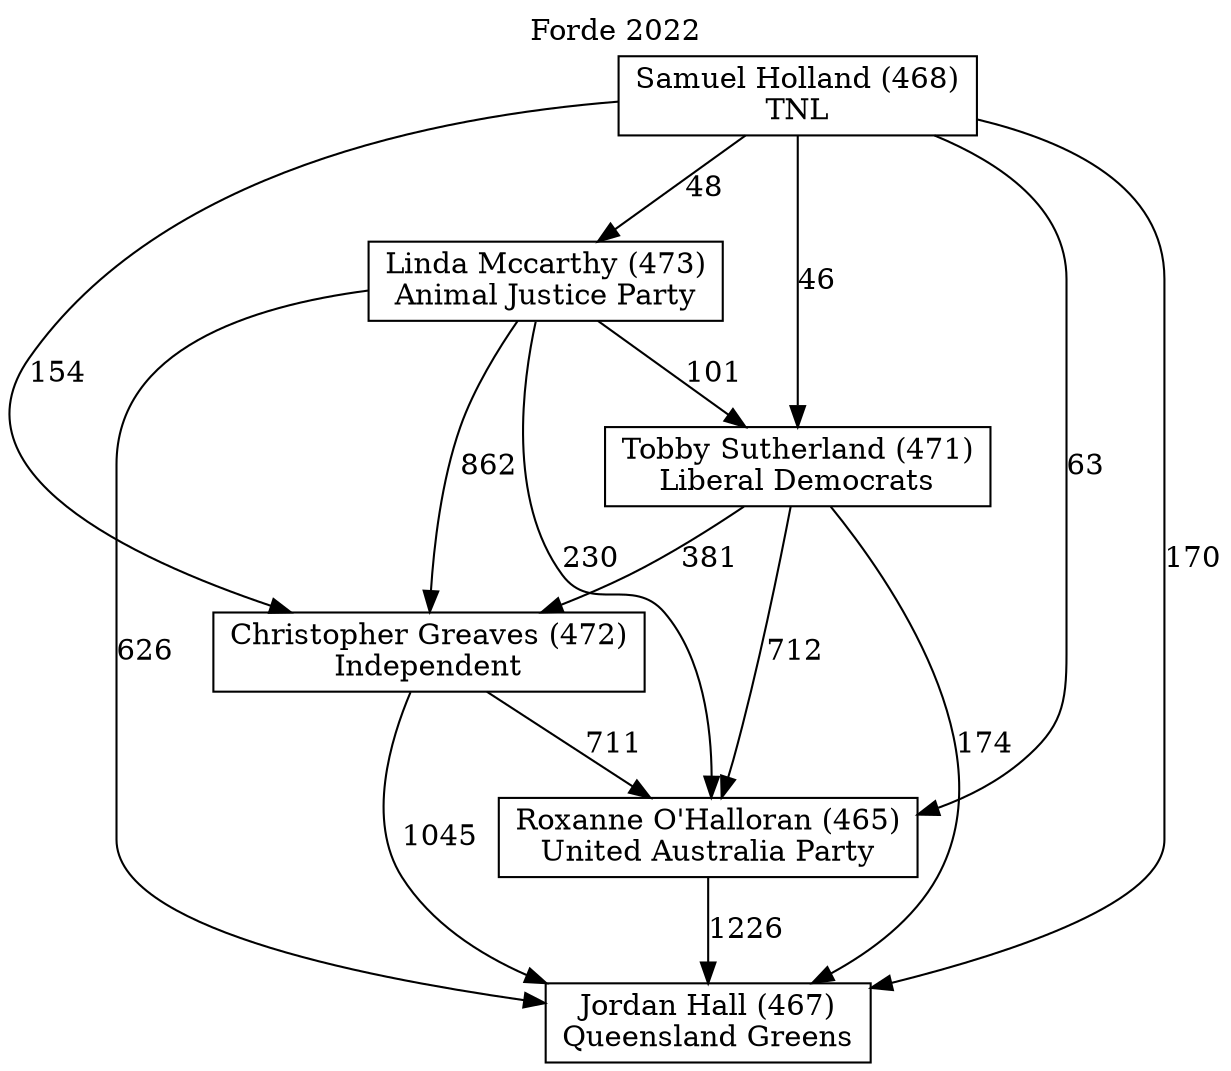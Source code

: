 // House preference flow
digraph "Jordan Hall (467)_Forde_2022" {
	graph [label="Forde 2022" labelloc=t mclimit=10]
	node [shape=box]
	"Jordan Hall (467)" [label="Jordan Hall (467)
Queensland Greens"]
	"Roxanne O'Halloran (465)" [label="Roxanne O'Halloran (465)
United Australia Party"]
	"Samuel Holland (468)" [label="Samuel Holland (468)
TNL"]
	"Christopher Greaves (472)" [label="Christopher Greaves (472)
Independent"]
	"Tobby Sutherland (471)" [label="Tobby Sutherland (471)
Liberal Democrats"]
	"Linda Mccarthy (473)" [label="Linda Mccarthy (473)
Animal Justice Party"]
	"Tobby Sutherland (471)" -> "Christopher Greaves (472)" [label=381]
	"Samuel Holland (468)" -> "Jordan Hall (467)" [label=170]
	"Linda Mccarthy (473)" -> "Tobby Sutherland (471)" [label=101]
	"Linda Mccarthy (473)" -> "Roxanne O'Halloran (465)" [label=230]
	"Tobby Sutherland (471)" -> "Jordan Hall (467)" [label=174]
	"Linda Mccarthy (473)" -> "Jordan Hall (467)" [label=626]
	"Samuel Holland (468)" -> "Roxanne O'Halloran (465)" [label=63]
	"Christopher Greaves (472)" -> "Jordan Hall (467)" [label=1045]
	"Samuel Holland (468)" -> "Christopher Greaves (472)" [label=154]
	"Tobby Sutherland (471)" -> "Roxanne O'Halloran (465)" [label=712]
	"Samuel Holland (468)" -> "Tobby Sutherland (471)" [label=46]
	"Linda Mccarthy (473)" -> "Christopher Greaves (472)" [label=862]
	"Christopher Greaves (472)" -> "Roxanne O'Halloran (465)" [label=711]
	"Roxanne O'Halloran (465)" -> "Jordan Hall (467)" [label=1226]
	"Samuel Holland (468)" -> "Linda Mccarthy (473)" [label=48]
}
